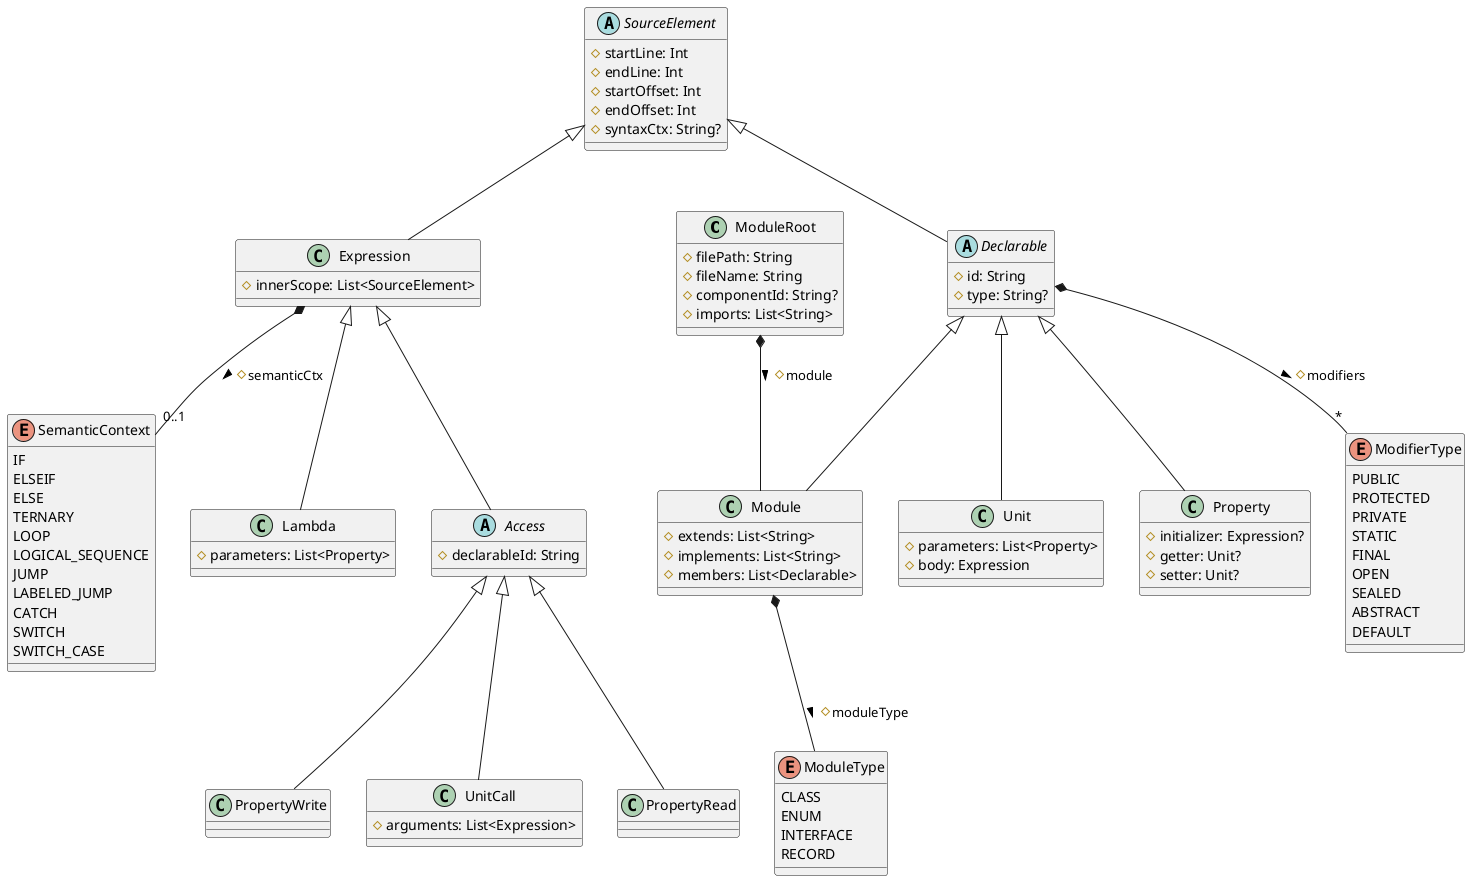 @startuml
class ModuleRoot
abstract class SourceElement
class Module
class Unit
class Property
class Expression
abstract class Declarable

class Lambda
abstract class Access
class PropertyRead
class PropertyWrite
class UnitCall

enum ModuleType {
    CLASS
    ENUM
    INTERFACE
    RECORD
}

enum ModifierType {
    PUBLIC
    PROTECTED
    PRIVATE
    STATIC
    FINAL
    OPEN
    SEALED
    ABSTRACT
    DEFAULT
}

enum SemanticContext {
    IF
    ELSEIF
    ELSE
    TERNARY
    LOOP
    LOGICAL_SEQUENCE
    JUMP
    LABELED_JUMP
    CATCH
    SWITCH
    SWITCH_CASE
}

ModuleRoot : # filePath: String
ModuleRoot : # fileName: String
ModuleRoot : # componentId: String?
ModuleRoot : # imports: List<String>
ModuleRoot *-- Module: # module >

SourceElement : # startLine: Int
SourceElement : # endLine: Int
SourceElement : # startOffset: Int
SourceElement : # endOffset: Int
SourceElement : # syntaxCtx: String?

SourceElement <|-- Declarable
SourceElement <|-- Expression

Declarable : # id: String
Declarable : # type: String?
Declarable *-- "*" ModifierType : # modifiers >

Declarable <|-- Module
Declarable <|-- Unit
Declarable <|-- Property

Module : # extends: List<String>
Module : # implements: List<String>
Module : # members: List<Declarable>
Module *-- ModuleType : # moduleType >

Unit : # parameters: List<Property>
Unit : # body: Expression

Property : # initializer: Expression?
Property : # getter: Unit?
Property : # setter: Unit?

Expression *-- "0..1" SemanticContext: # semanticCtx >
Expression : # innerScope: List<SourceElement>

Expression <|-- Lambda
Expression <|-- Access

Access : # declarableId: String

Access <|-- UnitCall
Access <|-- PropertyRead
Access <|-- PropertyWrite

UnitCall : # arguments: List<Expression>

Lambda : # parameters: List<Property>

@enduml